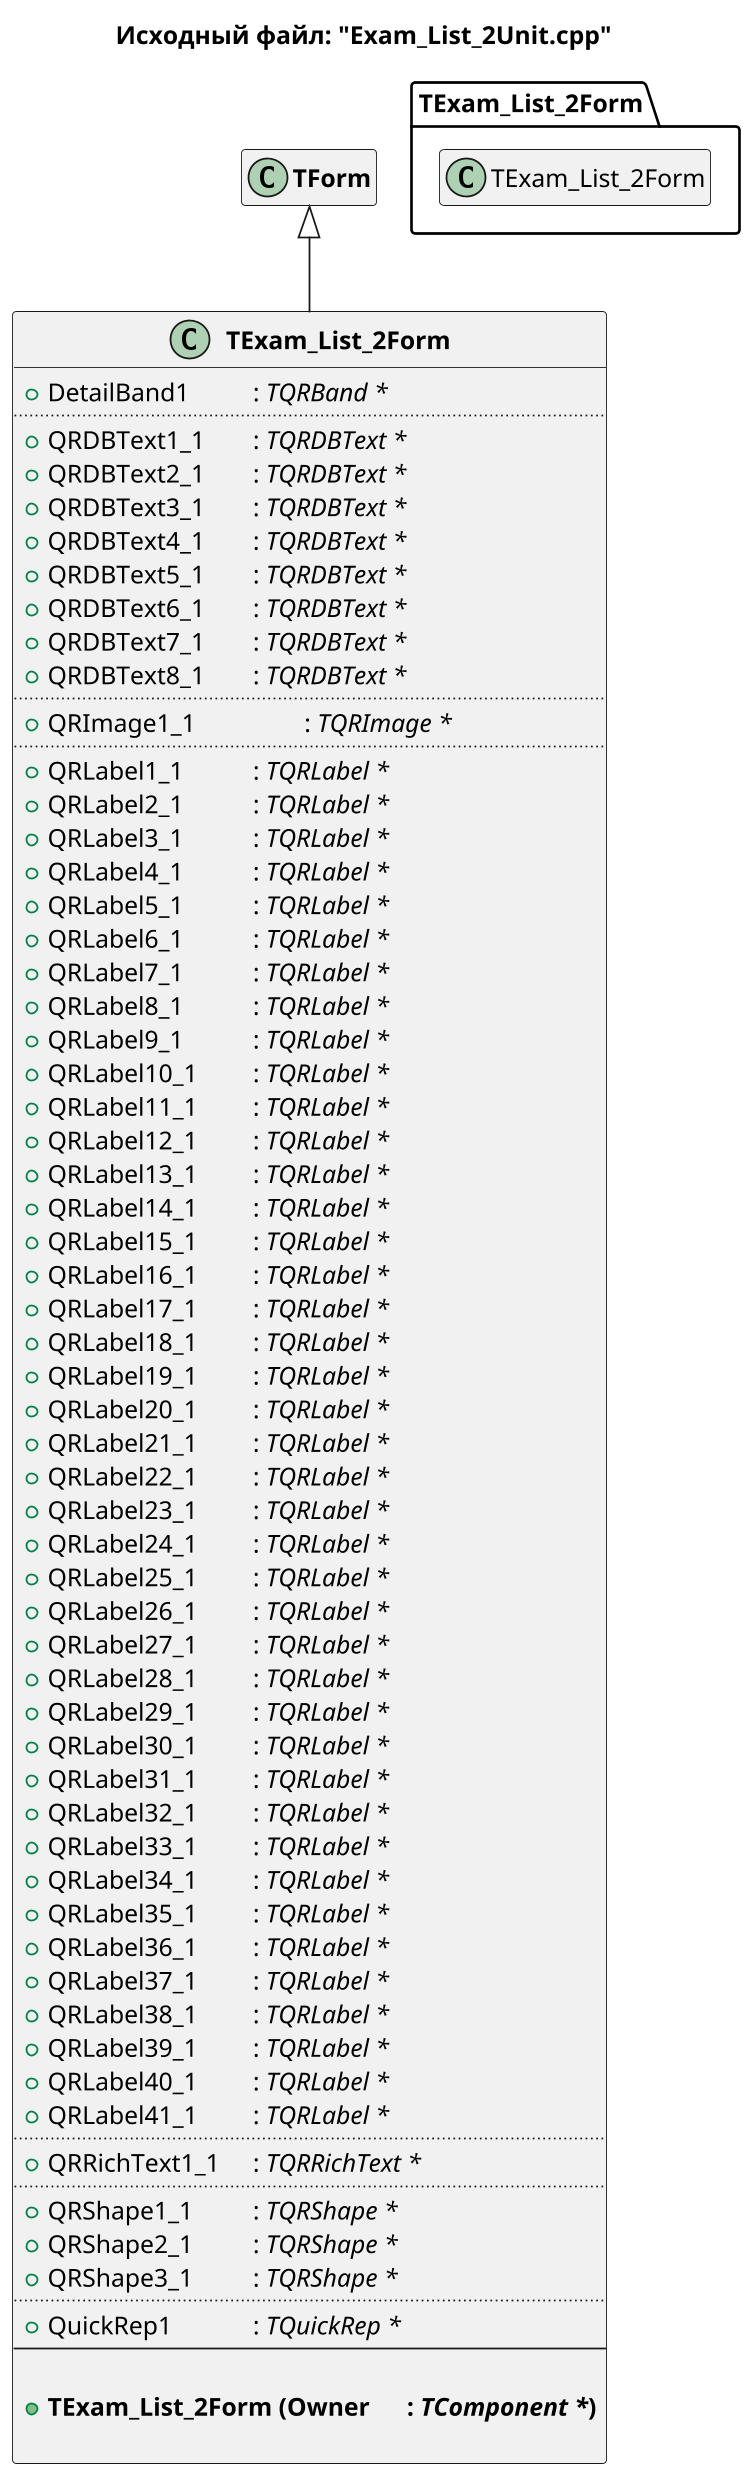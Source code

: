 @startuml Exam_List_2Unit.cpp

title Исходный файл: "Exam_List_2Unit.cpp"

scale 750 width

"<b>TExam_List_2Form</b>" -up-|> "<b>TForm</b>"

hide "<b>TForm</b>" members

class "<b>TExam_List_2Form</b>"
{
    + DetailBand1 \t\t: <i>TQRBand *</i>
    ..
    + QRDBText1_1 \t: <i>TQRDBText *</i>
    + QRDBText2_1 \t: <i>TQRDBText *</i>
    + QRDBText3_1 \t: <i>TQRDBText *</i>
    + QRDBText4_1 \t: <i>TQRDBText *</i>
    + QRDBText5_1 \t: <i>TQRDBText *</i>
    + QRDBText6_1 \t: <i>TQRDBText *</i>
    + QRDBText7_1 \t: <i>TQRDBText *</i>
    + QRDBText8_1 \t: <i>TQRDBText *</i>
    ..
    + QRImage1_1 \t\t: <i>TQRImage *</i>
    ..
    + QRLabel1_1 \t\t: <i>TQRLabel *</i>
    + QRLabel2_1 \t\t: <i>TQRLabel *</i>
    + QRLabel3_1 \t\t: <i>TQRLabel *</i>
    + QRLabel4_1 \t\t: <i>TQRLabel *</i>
    + QRLabel5_1 \t\t: <i>TQRLabel *</i>
    + QRLabel6_1 \t\t: <i>TQRLabel *</i>
    + QRLabel7_1 \t\t: <i>TQRLabel *</i>
    + QRLabel8_1 \t\t: <i>TQRLabel *</i>
    + QRLabel9_1 \t\t: <i>TQRLabel *</i>
    + QRLabel10_1 \t: <i>TQRLabel *</i>
    + QRLabel11_1 \t: <i>TQRLabel *</i>
    + QRLabel12_1 \t: <i>TQRLabel *</i>
    + QRLabel13_1 \t: <i>TQRLabel *</i>
    + QRLabel14_1 \t: <i>TQRLabel *</i>
    + QRLabel15_1 \t: <i>TQRLabel *</i>
    + QRLabel16_1 \t: <i>TQRLabel *</i>
    + QRLabel17_1 \t: <i>TQRLabel *</i>
    + QRLabel18_1 \t: <i>TQRLabel *</i>
    + QRLabel19_1 \t: <i>TQRLabel *</i>
    + QRLabel20_1 \t: <i>TQRLabel *</i>
    + QRLabel21_1 \t: <i>TQRLabel *</i>
    + QRLabel22_1 \t: <i>TQRLabel *</i>
    + QRLabel23_1 \t: <i>TQRLabel *</i>
    + QRLabel24_1 \t: <i>TQRLabel *</i>
    + QRLabel25_1 \t: <i>TQRLabel *</i>
    + QRLabel26_1 \t: <i>TQRLabel *</i>
    + QRLabel27_1 \t: <i>TQRLabel *</i>
    + QRLabel28_1 \t: <i>TQRLabel *</i>
    + QRLabel29_1 \t: <i>TQRLabel *</i>
    + QRLabel30_1 \t: <i>TQRLabel *</i>
    + QRLabel31_1 \t: <i>TQRLabel *</i>
    + QRLabel32_1 \t: <i>TQRLabel *</i>
    + QRLabel33_1 \t: <i>TQRLabel *</i>
    + QRLabel34_1 \t: <i>TQRLabel *</i>
    + QRLabel35_1 \t: <i>TQRLabel *</i>
    + QRLabel36_1 \t: <i>TQRLabel *</i>
    + QRLabel37_1 \t: <i>TQRLabel *</i>
    + QRLabel38_1 \t: <i>TQRLabel *</i>
    + QRLabel39_1 \t: <i>TQRLabel *</i>
    + QRLabel40_1 \t: <i>TQRLabel *</i>
    + QRLabel41_1 \t: <i>TQRLabel *</i>
    ..
    + QRRichText1_1 \t: <i>TQRRichText *</i>
    ..
    + QRShape1_1 \t\t: <i>TQRShape *</i>
    + QRShape2_1 \t\t: <i>TQRShape *</i>
    + QRShape3_1 \t\t: <i>TQRShape *</i>
    ..
    + QuickRep1 \t\t: <i>TQuickRep *</i>
    --
    
    + <b>TExam_List_2Form (Owner \t: <i>TComponent *</i>)</b>

}


package TExam_List_2Form <<Folder>>
{
    class TExam_List_2Form
    hide  TExam_List_2Form members
}

@enduml